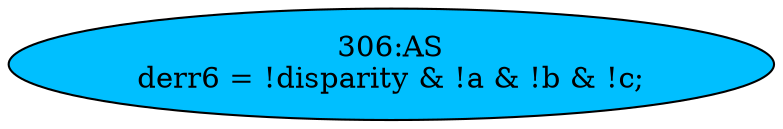 strict digraph "" {
	node [label="\N"];
	"306:AS"	 [ast="<pyverilog.vparser.ast.Assign object at 0x7f14ceee0310>",
		def_var="['derr6']",
		fillcolor=deepskyblue,
		label="306:AS
derr6 = !disparity & !a & !b & !c;",
		statements="[]",
		style=filled,
		typ=Assign,
		use_var="['disparity', 'a', 'b', 'c']"];
}
